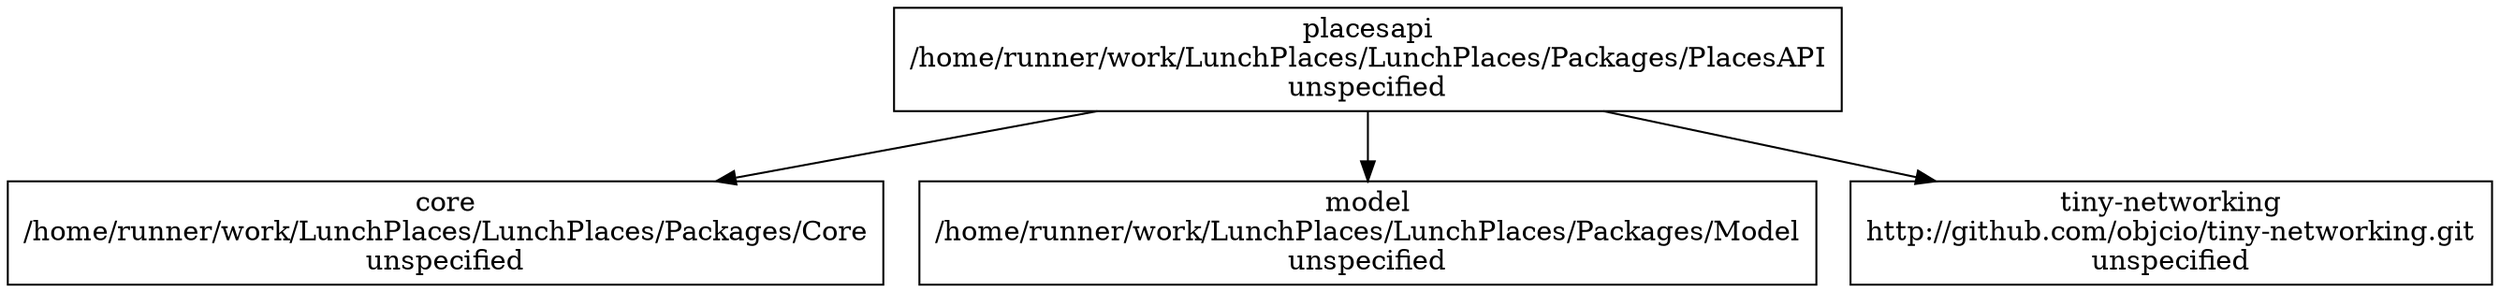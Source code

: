 digraph DependenciesGraph {
node [shape = box]
"/home/runner/work/LunchPlaces/LunchPlaces/Packages/PlacesAPI" [label="placesapi\n/home/runner/work/LunchPlaces/LunchPlaces/Packages/PlacesAPI\nunspecified"]
"/home/runner/work/LunchPlaces/LunchPlaces/Packages/Core" [label="core\n/home/runner/work/LunchPlaces/LunchPlaces/Packages/Core\nunspecified"]
"/home/runner/work/LunchPlaces/LunchPlaces/Packages/PlacesAPI" -> "/home/runner/work/LunchPlaces/LunchPlaces/Packages/Core"
"/home/runner/work/LunchPlaces/LunchPlaces/Packages/Model" [label="model\n/home/runner/work/LunchPlaces/LunchPlaces/Packages/Model\nunspecified"]
"/home/runner/work/LunchPlaces/LunchPlaces/Packages/PlacesAPI" -> "/home/runner/work/LunchPlaces/LunchPlaces/Packages/Model"
"http://github.com/objcio/tiny-networking.git" [label="tiny-networking\nhttp://github.com/objcio/tiny-networking.git\nunspecified"]
"/home/runner/work/LunchPlaces/LunchPlaces/Packages/PlacesAPI" -> "http://github.com/objcio/tiny-networking.git"
}
